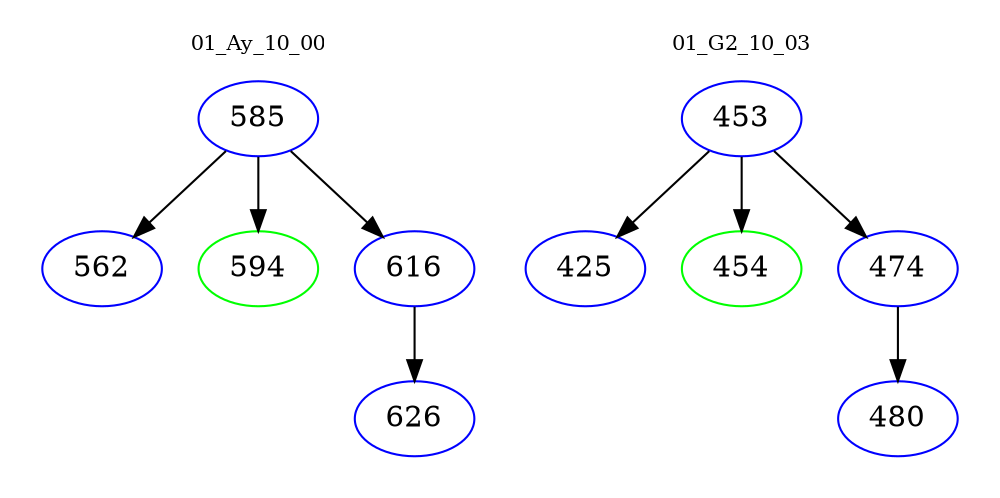 digraph{
subgraph cluster_0 {
color = white
label = "01_Ay_10_00";
fontsize=10;
T0_585 [label="585", color="blue"]
T0_585 -> T0_562 [color="black"]
T0_562 [label="562", color="blue"]
T0_585 -> T0_594 [color="black"]
T0_594 [label="594", color="green"]
T0_585 -> T0_616 [color="black"]
T0_616 [label="616", color="blue"]
T0_616 -> T0_626 [color="black"]
T0_626 [label="626", color="blue"]
}
subgraph cluster_1 {
color = white
label = "01_G2_10_03";
fontsize=10;
T1_453 [label="453", color="blue"]
T1_453 -> T1_425 [color="black"]
T1_425 [label="425", color="blue"]
T1_453 -> T1_454 [color="black"]
T1_454 [label="454", color="green"]
T1_453 -> T1_474 [color="black"]
T1_474 [label="474", color="blue"]
T1_474 -> T1_480 [color="black"]
T1_480 [label="480", color="blue"]
}
}
